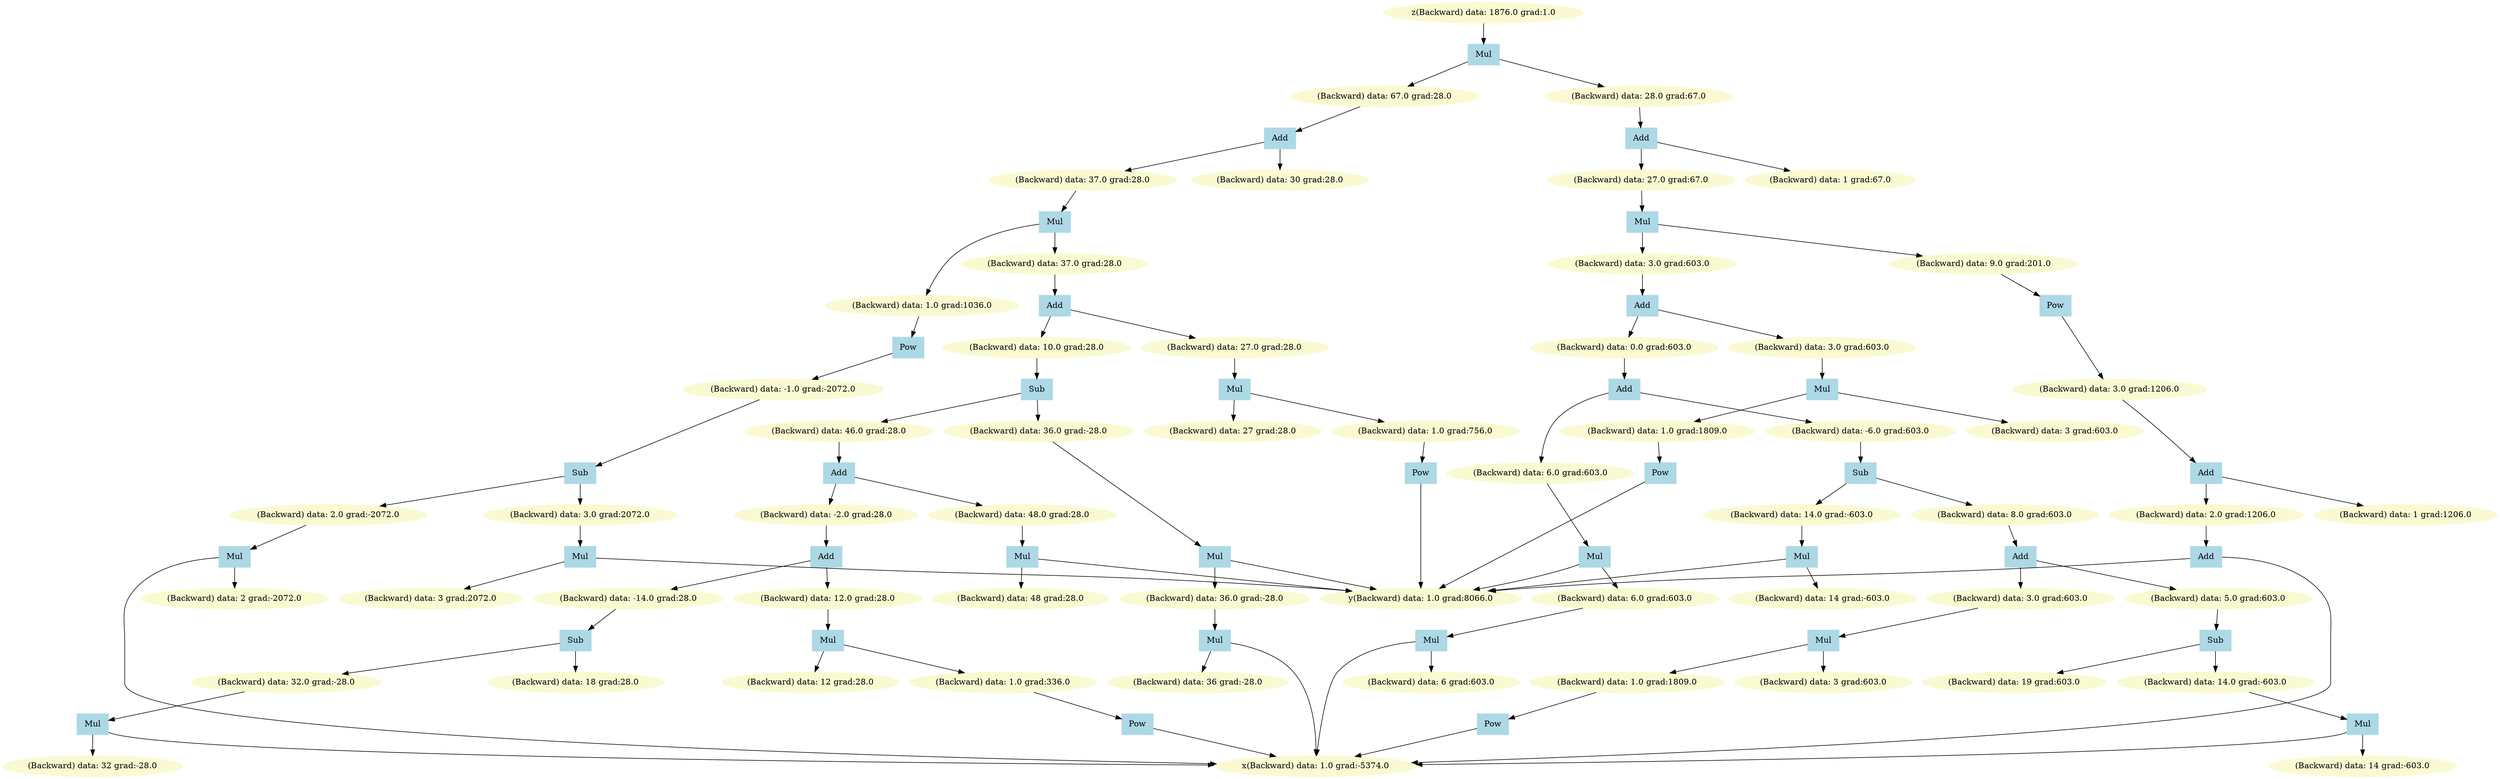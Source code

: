 digraph g {
2714442410064 [label="z(Backward) data: 1876.0 grad:1.0", color=lightgoldenrodyellow, style=filled]
2714442410160 [label ="Mul", color=lightblue, style=filled, shape=box]
2714442410160 -> 2714442444080
2714442410160 -> 2714442410256
2714442410064 -> 2714442410160
2714442444080 [label="(Backward) data: 28.0 grad:67.0", color=lightgoldenrodyellow, style=filled]
2714442410256 [label="(Backward) data: 67.0 grad:28.0", color=lightgoldenrodyellow, style=filled]
2714442410448 [label ="Add", color=lightblue, style=filled, shape=box]
2714442410448 -> 2714442410544
2714442410448 -> 2714442410352
2714442410256 -> 2714442410448
2714442410544 [label="(Backward) data: 37.0 grad:28.0", color=lightgoldenrodyellow, style=filled]
2714442410352 [label="(Backward) data: 30 grad:28.0", color=lightgoldenrodyellow, style=filled]
2714442411408 [label ="Mul", color=lightblue, style=filled, shape=box]
2714442411408 -> 2714442443072
2714442411408 -> 2714442411504
2714442410544 -> 2714442411408
2714442443072 [label="(Backward) data: 1.0 grad:1036.0", color=lightgoldenrodyellow, style=filled]
2714442411504 [label="(Backward) data: 37.0 grad:28.0", color=lightgoldenrodyellow, style=filled]
2714442411600 [label ="Add", color=lightblue, style=filled, shape=box]
2714442411600 -> 2714442411168
2714442411600 -> 2714442411696
2714442411504 -> 2714442411600
2714442411168 [label="(Backward) data: 10.0 grad:28.0", color=lightgoldenrodyellow, style=filled]
2714442411696 [label="(Backward) data: 27.0 grad:28.0", color=lightgoldenrodyellow, style=filled]
2714442411984 [label ="Mul", color=lightblue, style=filled, shape=box]
2714442411984 -> 2714442411936
2714442411984 -> 2714442411792
2714442411696 -> 2714442411984
2714442411936 [label="(Backward) data: 1.0 grad:756.0", color=lightgoldenrodyellow, style=filled]
2714442411792 [label="(Backward) data: 27 grad:28.0", color=lightgoldenrodyellow, style=filled]
2714442411264 [label ="Pow", color=lightblue, style=filled, shape=box]
2714442411264 -> 2716550835600
2714442411936 -> 2714442411264
2716550835600 [label="y(Backward) data: 1.0 grad:8066.0", color=lightgoldenrodyellow, style=filled]
2714442411072 [label ="Sub", color=lightblue, style=filled, shape=box]
2714442411072 -> 2714442408912
2714442411072 -> 2714442410976
2714442411168 -> 2714442411072
2714442408912 [label="(Backward) data: 46.0 grad:28.0", color=lightgoldenrodyellow, style=filled]
2714442410976 [label="(Backward) data: 36.0 grad:-28.0", color=lightgoldenrodyellow, style=filled]
2714442410880 [label ="Mul", color=lightblue, style=filled, shape=box]
2714442410880 -> 2714442410736
2714442410880 -> 2716550835600
2714442410976 -> 2714442410880
2714442410736 [label="(Backward) data: 36.0 grad:-28.0", color=lightgoldenrodyellow, style=filled]
2716550835600 [label="y(Backward) data: 1.0 grad:8066.0", color=lightgoldenrodyellow, style=filled]
2714442409008 [label ="Mul", color=lightblue, style=filled, shape=box]
2714442409008 -> 2716550835648
2714442409008 -> 2714442410640
2714442410736 -> 2714442409008
2716550835648 [label="x(Backward) data: 1.0 grad:-5374.0", color=lightgoldenrodyellow, style=filled]
2714442410640 [label="(Backward) data: 36 grad:-28.0", color=lightgoldenrodyellow, style=filled]
2714442408816 [label ="Add", color=lightblue, style=filled, shape=box]
2714442408816 -> 2714442441872
2714442408816 -> 2714442408672
2714442408912 -> 2714442408816
2714442441872 [label="(Backward) data: -2.0 grad:28.0", color=lightgoldenrodyellow, style=filled]
2714442408672 [label="(Backward) data: 48.0 grad:28.0", color=lightgoldenrodyellow, style=filled]
2714442441776 [label ="Mul", color=lightblue, style=filled, shape=box]
2714442441776 -> 2716550835600
2714442441776 -> 2714442441680
2714442408672 -> 2714442441776
2716550835600 [label="y(Backward) data: 1.0 grad:8066.0", color=lightgoldenrodyellow, style=filled]
2714442441680 [label="(Backward) data: 48 grad:28.0", color=lightgoldenrodyellow, style=filled]
2714442441968 [label ="Add", color=lightblue, style=filled, shape=box]
2714442441968 -> 2714442442544
2714442441968 -> 2714442442064
2714442441872 -> 2714442441968
2714442442544 [label="(Backward) data: -14.0 grad:28.0", color=lightgoldenrodyellow, style=filled]
2714442442064 [label="(Backward) data: 12.0 grad:28.0", color=lightgoldenrodyellow, style=filled]
2714442442352 [label ="Mul", color=lightblue, style=filled, shape=box]
2714442442352 -> 2714442442304
2714442442352 -> 2714442442160
2714442442064 -> 2714442442352
2714442442304 [label="(Backward) data: 1.0 grad:336.0", color=lightgoldenrodyellow, style=filled]
2714442442160 [label="(Backward) data: 12 grad:28.0", color=lightgoldenrodyellow, style=filled]
2714442442448 [label ="Pow", color=lightblue, style=filled, shape=box]
2714442442448 -> 2716550835648
2714442442304 -> 2714442442448
2716550835648 [label="x(Backward) data: 1.0 grad:-5374.0", color=lightgoldenrodyellow, style=filled]
2714442442736 [label ="Sub", color=lightblue, style=filled, shape=box]
2714442442736 -> 2714442442640
2714442442736 -> 2714442442832
2714442442544 -> 2714442442736
2714442442640 [label="(Backward) data: 18 grad:28.0", color=lightgoldenrodyellow, style=filled]
2714442442832 [label="(Backward) data: 32.0 grad:-28.0", color=lightgoldenrodyellow, style=filled]
2714442443120 [label ="Mul", color=lightblue, style=filled, shape=box]
2714442443120 -> 2716550835648
2714442443120 -> 2714442442928
2714442442832 -> 2714442443120
2716550835648 [label="x(Backward) data: 1.0 grad:-5374.0", color=lightgoldenrodyellow, style=filled]
2714442442928 [label="(Backward) data: 32 grad:-28.0", color=lightgoldenrodyellow, style=filled]
2714442443216 [label ="Pow", color=lightblue, style=filled, shape=box]
2714442443216 -> 2714442443312
2714442443072 -> 2714442443216
2714442443312 [label="(Backward) data: -1.0 grad:-2072.0", color=lightgoldenrodyellow, style=filled]
2714442443408 [label ="Sub", color=lightblue, style=filled, shape=box]
2714442443408 -> 2714442443792
2714442443408 -> 2714442443504
2714442443312 -> 2714442443408
2714442443792 [label="(Backward) data: 2.0 grad:-2072.0", color=lightgoldenrodyellow, style=filled]
2714442443504 [label="(Backward) data: 3.0 grad:2072.0", color=lightgoldenrodyellow, style=filled]
2714442443696 [label ="Mul", color=lightblue, style=filled, shape=box]
2714442443696 -> 2716550835600
2714442443696 -> 2714442443600
2714442443504 -> 2714442443696
2716550835600 [label="y(Backward) data: 1.0 grad:8066.0", color=lightgoldenrodyellow, style=filled]
2714442443600 [label="(Backward) data: 3 grad:2072.0", color=lightgoldenrodyellow, style=filled]
2714442443984 [label ="Mul", color=lightblue, style=filled, shape=box]
2714442443984 -> 2716550835648
2714442443984 -> 2714442443888
2714442443792 -> 2714442443984
2716550835648 [label="x(Backward) data: 1.0 grad:-5374.0", color=lightgoldenrodyellow, style=filled]
2714442443888 [label="(Backward) data: 2 grad:-2072.0", color=lightgoldenrodyellow, style=filled]
2714442444272 [label ="Add", color=lightblue, style=filled, shape=box]
2714442444272 -> 2714442444368
2714442444272 -> 2714442444176
2714442444080 -> 2714442444272
2714442444368 [label="(Backward) data: 27.0 grad:67.0", color=lightgoldenrodyellow, style=filled]
2714442444176 [label="(Backward) data: 1 grad:67.0", color=lightgoldenrodyellow, style=filled]
2714442444608 [label ="Mul", color=lightblue, style=filled, shape=box]
2714442444608 -> 2714442467696
2714442444608 -> 2714442444704
2714442444368 -> 2714442444608
2714442467696 [label="(Backward) data: 9.0 grad:201.0", color=lightgoldenrodyellow, style=filled]
2714442444704 [label="(Backward) data: 3.0 grad:603.0", color=lightgoldenrodyellow, style=filled]
2714442441536 [label ="Add", color=lightblue, style=filled, shape=box]
2714442441536 -> 2714442440960
2714442441536 -> 2714442441440
2714442444704 -> 2714442441536
2714442440960 [label="(Backward) data: 0.0 grad:603.0", color=lightgoldenrodyellow, style=filled]
2714442441440 [label="(Backward) data: 3.0 grad:603.0", color=lightgoldenrodyellow, style=filled]
2714442441152 [label ="Mul", color=lightblue, style=filled, shape=box]
2714442441152 -> 2714442441200
2714442441152 -> 2714442441344
2714442441440 -> 2714442441152
2714442441200 [label="(Backward) data: 1.0 grad:1809.0", color=lightgoldenrodyellow, style=filled]
2714442441344 [label="(Backward) data: 3 grad:603.0", color=lightgoldenrodyellow, style=filled]
2714442441056 [label ="Pow", color=lightblue, style=filled, shape=box]
2714442441056 -> 2716550835600
2714442441200 -> 2714442441056
2716550835600 [label="y(Backward) data: 1.0 grad:8066.0", color=lightgoldenrodyellow, style=filled]
2714442440864 [label ="Add", color=lightblue, style=filled, shape=box]
2714442440864 -> 2714442466544
2714442440864 -> 2714442440768
2714442440960 -> 2714442440864
2714442466544 [label="(Backward) data: -6.0 grad:603.0", color=lightgoldenrodyellow, style=filled]
2714442440768 [label="(Backward) data: 6.0 grad:603.0", color=lightgoldenrodyellow, style=filled]
2714442465440 [label ="Mul", color=lightblue, style=filled, shape=box]
2714442465440 -> 2714442465536
2714442465440 -> 2716550835600
2714442440768 -> 2714442465440
2714442465536 [label="(Backward) data: 6.0 grad:603.0", color=lightgoldenrodyellow, style=filled]
2716550835600 [label="y(Backward) data: 1.0 grad:8066.0", color=lightgoldenrodyellow, style=filled]
2714442465920 [label ="Mul", color=lightblue, style=filled, shape=box]
2714442465920 -> 2716550835648
2714442465920 -> 2714442465824
2714442465536 -> 2714442465920
2716550835648 [label="x(Backward) data: 1.0 grad:-5374.0", color=lightgoldenrodyellow, style=filled]
2714442465824 [label="(Backward) data: 6 grad:603.0", color=lightgoldenrodyellow, style=filled]
2714442469280 [label ="Sub", color=lightblue, style=filled, shape=box]
2714442469280 -> 2714442468896
2714442469280 -> 2714442469184
2714442466544 -> 2714442469280
2714442468896 [label="(Backward) data: 8.0 grad:603.0", color=lightgoldenrodyellow, style=filled]
2714442469184 [label="(Backward) data: 14.0 grad:-603.0", color=lightgoldenrodyellow, style=filled]
2714442468992 [label ="Mul", color=lightblue, style=filled, shape=box]
2714442468992 -> 2716550835600
2714442468992 -> 2714442469088
2714442469184 -> 2714442468992
2716550835600 [label="y(Backward) data: 1.0 grad:8066.0", color=lightgoldenrodyellow, style=filled]
2714442469088 [label="(Backward) data: 14 grad:-603.0", color=lightgoldenrodyellow, style=filled]
2714442468800 [label ="Add", color=lightblue, style=filled, shape=box]
2714442468800 -> 2714442468224
2714442468800 -> 2714442468704
2714442468896 -> 2714442468800
2714442468224 [label="(Backward) data: 5.0 grad:603.0", color=lightgoldenrodyellow, style=filled]
2714442468704 [label="(Backward) data: 3.0 grad:603.0", color=lightgoldenrodyellow, style=filled]
2714442468416 [label ="Mul", color=lightblue, style=filled, shape=box]
2714442468416 -> 2714442468464
2714442468416 -> 2714442468608
2714442468704 -> 2714442468416
2714442468464 [label="(Backward) data: 1.0 grad:1809.0", color=lightgoldenrodyellow, style=filled]
2714442468608 [label="(Backward) data: 3 grad:603.0", color=lightgoldenrodyellow, style=filled]
2714442468320 [label ="Pow", color=lightblue, style=filled, shape=box]
2714442468320 -> 2716550835648
2714442468464 -> 2714442468320
2716550835648 [label="x(Backward) data: 1.0 grad:-5374.0", color=lightgoldenrodyellow, style=filled]
2714442468032 [label ="Sub", color=lightblue, style=filled, shape=box]
2714442468032 -> 2714442468128
2714442468032 -> 2714442467936
2714442468224 -> 2714442468032
2714442468128 [label="(Backward) data: 19 grad:603.0", color=lightgoldenrodyellow, style=filled]
2714442467936 [label="(Backward) data: 14.0 grad:-603.0", color=lightgoldenrodyellow, style=filled]
2714442467648 [label ="Mul", color=lightblue, style=filled, shape=box]
2714442467648 -> 2716550835648
2714442467648 -> 2714442467840
2714442467936 -> 2714442467648
2716550835648 [label="x(Backward) data: 1.0 grad:-5374.0", color=lightgoldenrodyellow, style=filled]
2714442467840 [label="(Backward) data: 14 grad:-603.0", color=lightgoldenrodyellow, style=filled]
2714442467552 [label ="Pow", color=lightblue, style=filled, shape=box]
2714442467552 -> 2714442467456
2714442467696 -> 2714442467552
2714442467456 [label="(Backward) data: 3.0 grad:1206.0", color=lightgoldenrodyellow, style=filled]
2714442467024 [label ="Add", color=lightblue, style=filled, shape=box]
2714442467024 -> 2714442467120
2714442467024 -> 2714442467360
2714442467456 -> 2714442467024
2714442467120 [label="(Backward) data: 2.0 grad:1206.0", color=lightgoldenrodyellow, style=filled]
2714442467360 [label="(Backward) data: 1 grad:1206.0", color=lightgoldenrodyellow, style=filled]
2714442467216 [label ="Add", color=lightblue, style=filled, shape=box]
2714442467216 -> 2716550835648
2714442467216 -> 2716550835600
2714442467120 -> 2714442467216
2716550835648 [label="x(Backward) data: 1.0 grad:-5374.0", color=lightgoldenrodyellow, style=filled]
2716550835600 [label="y(Backward) data: 1.0 grad:8066.0", color=lightgoldenrodyellow, style=filled]
}